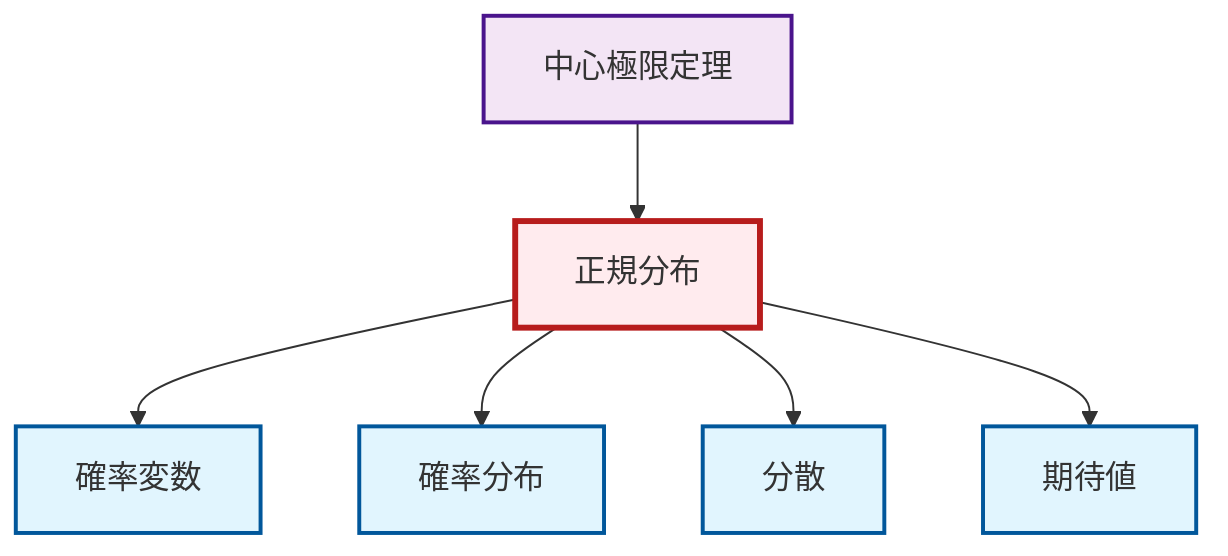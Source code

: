 graph TD
    classDef definition fill:#e1f5fe,stroke:#01579b,stroke-width:2px
    classDef theorem fill:#f3e5f5,stroke:#4a148c,stroke-width:2px
    classDef axiom fill:#fff3e0,stroke:#e65100,stroke-width:2px
    classDef example fill:#e8f5e9,stroke:#1b5e20,stroke-width:2px
    classDef current fill:#ffebee,stroke:#b71c1c,stroke-width:3px
    def-normal-distribution["正規分布"]:::definition
    def-random-variable["確率変数"]:::definition
    thm-central-limit["中心極限定理"]:::theorem
    def-probability-distribution["確率分布"]:::definition
    def-expectation["期待値"]:::definition
    def-variance["分散"]:::definition
    def-normal-distribution --> def-random-variable
    def-normal-distribution --> def-probability-distribution
    thm-central-limit --> def-normal-distribution
    def-normal-distribution --> def-variance
    def-normal-distribution --> def-expectation
    class def-normal-distribution current